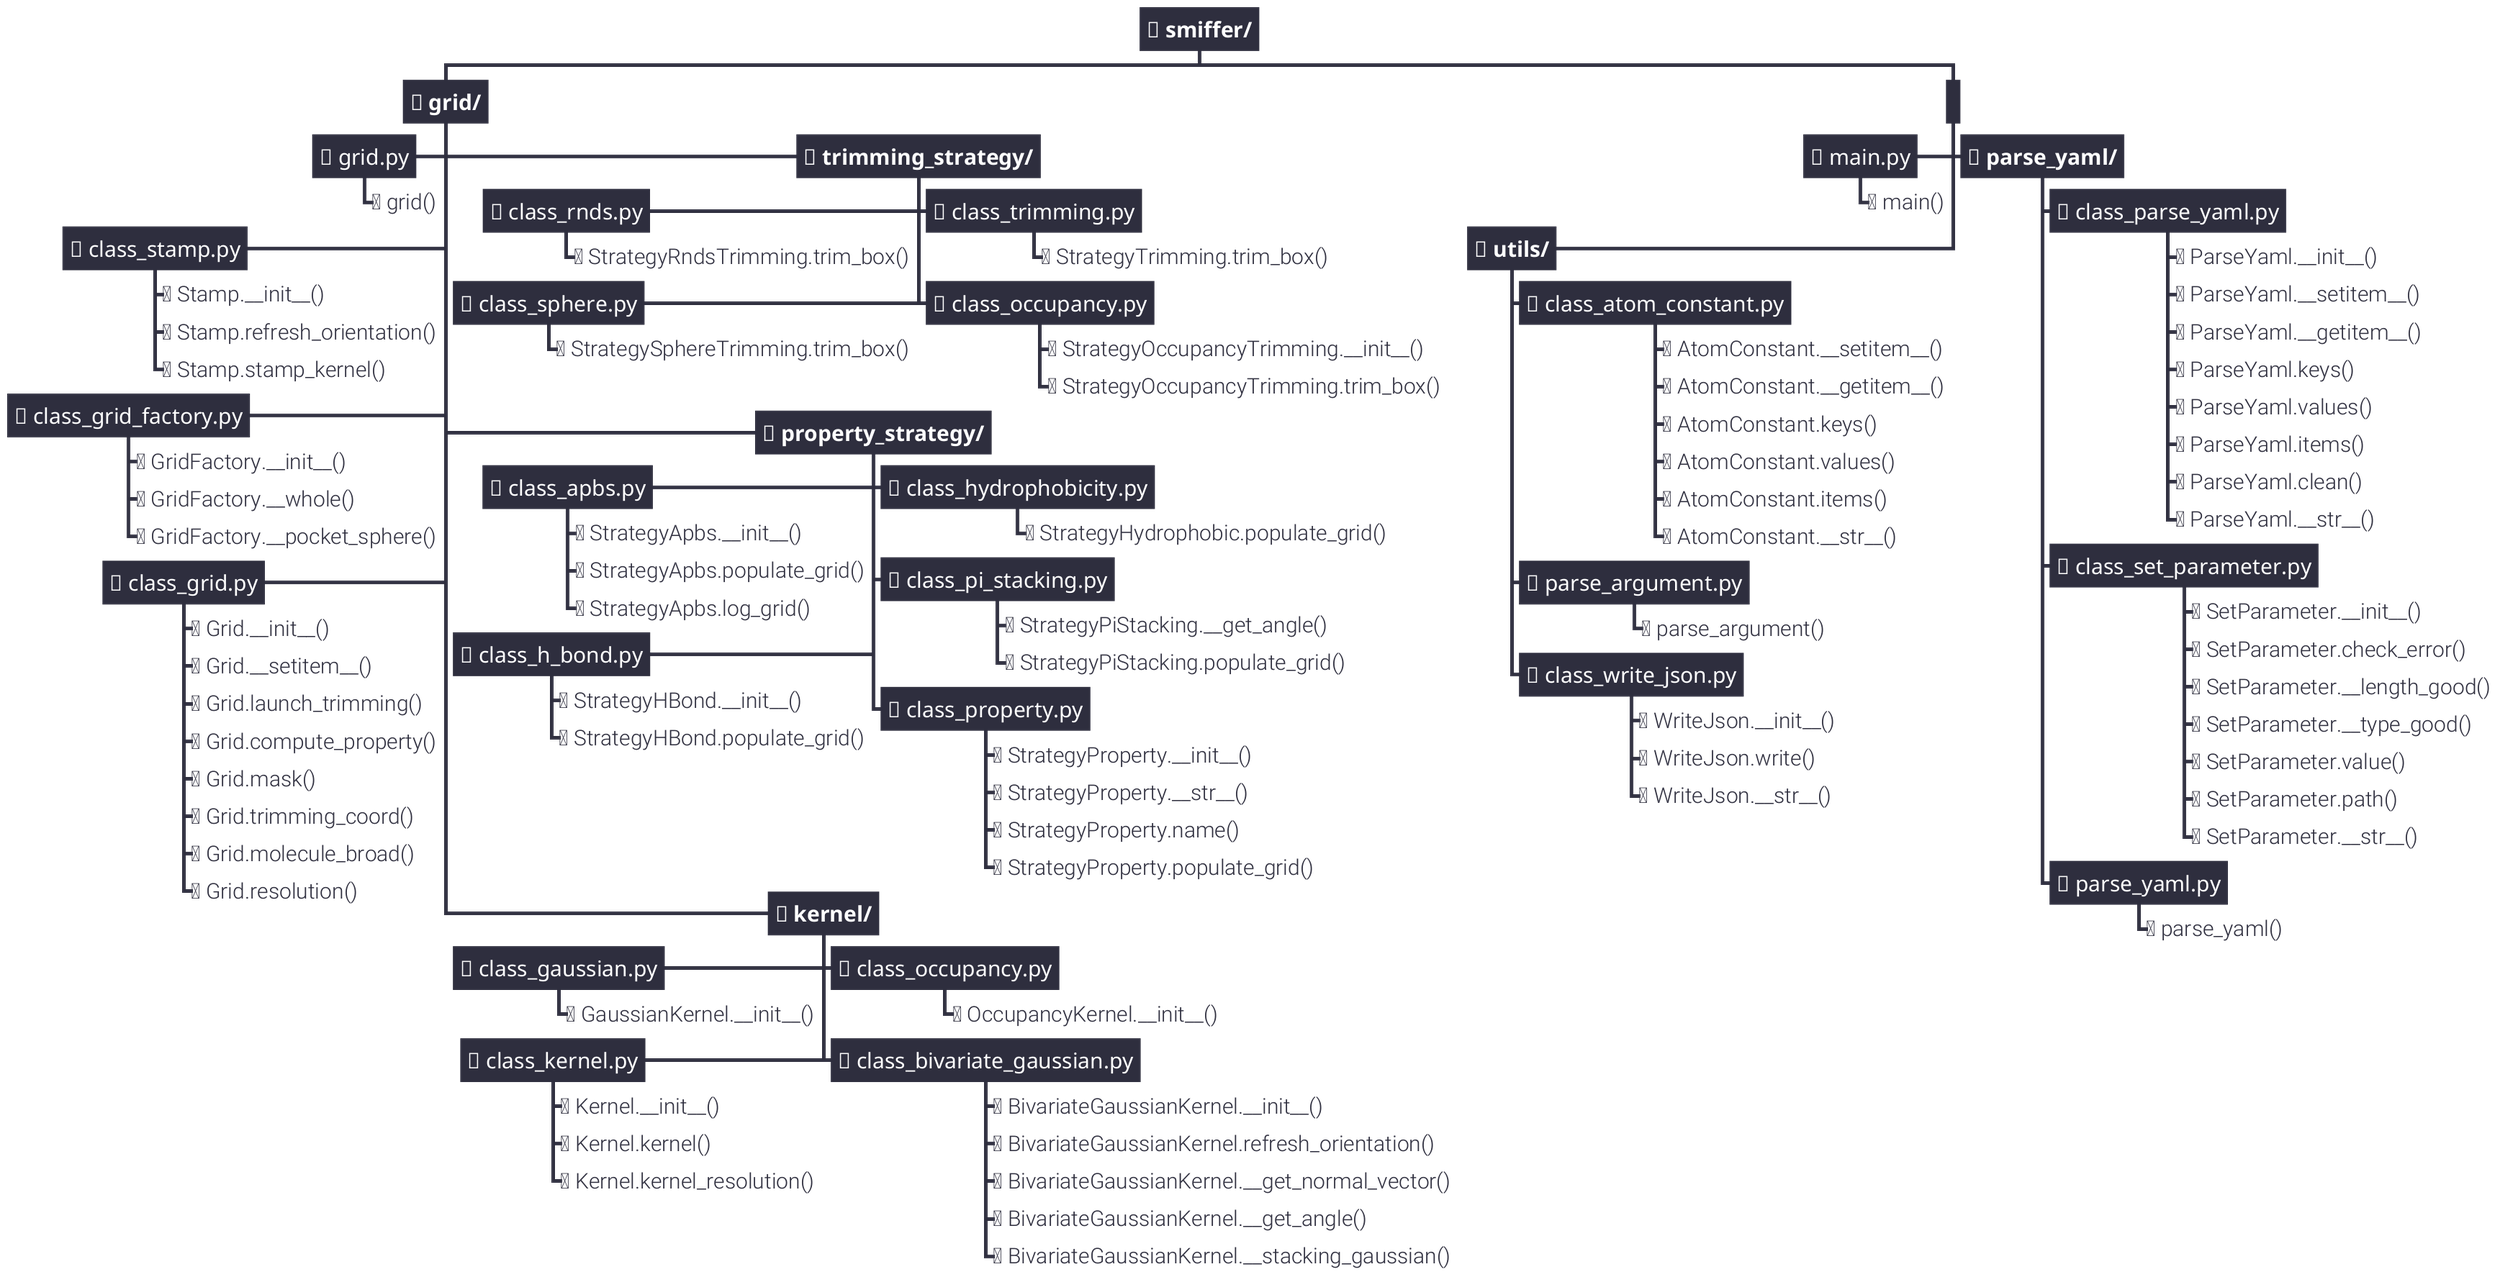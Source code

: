 @startwbs code_architecture

skinparam backgroundColor transparent

scale 1

<style>
wbsDiagram {
    FontSize 30px
    LineColor #2E2E3E
    LineThickness 5px
    
    node {
        FontName Roboto Slab
        BackgroundColor #2E2E3E
        FontColor #FFFFFF
    }

    boxless {
        FontName Roboto Light
        FontColor #2E2E3E
    }
}
</style>

+ <b>📂 smiffer/</b>


++ <b>📂 grid/</b>

+++< 📄 grid.py
++++_ 🛠 grid()

+++< 📄 class_stamp.py
++++_ 🛠 Stamp._<U+200B>_init_<U+200B>_()
++++_ 🛠 Stamp.refresh_orientation()
++++_ 🛠 Stamp.stamp_kernel()

+++< 📄 class_grid_factory.py
++++_ 🛠 GridFactory._<U+200B>_init_<U+200B>_()
++++_ 🛠 GridFactory._<U+200B>_whole()
++++_ 🛠 GridFactory._<U+200B>_pocket_sphere()

+++< 📄 class_grid.py
++++_ 🛠 Grid._<U+200B>_init_<U+200B>_()
++++_ 🛠 Grid._<U+200B>_setitem_<U+200B>_()
++++_ 🛠 Grid.launch_trimming()
++++_ 🛠 Grid.compute_property()
++++_ 🛠 Grid.mask()
++++_ 🛠 Grid.trimming_coord()
++++_ 🛠 Grid.molecule_broad()
++++_ 🛠 Grid.resolution()


+++ <b>📂 trimming_strategy/</b>

++++< 📄 class_rnds.py
+++++_ 🛠 StrategyRndsTrimming.trim_box()

++++< 📄 class_sphere.py
+++++_ 🛠 StrategySphereTrimming.trim_box()

++++ 📄 class_trimming.py
+++++_ 🛠 StrategyTrimming.trim_box()

++++ 📄 class_occupancy.py
+++++_ 🛠 StrategyOccupancyTrimming._<U+200B>_init_<U+200B>_()
+++++_ 🛠 StrategyOccupancyTrimming.trim_box()


+++ <b>📂 property_strategy/</b>

++++< 📄 class_apbs.py
+++++_ 🛠 StrategyApbs._<U+200B>_init_<U+200B>_()
+++++_ 🛠 StrategyApbs.populate_grid()
+++++_ 🛠 StrategyApbs.log_grid()

++++< 📄 class_h_bond.py
+++++_ 🛠 StrategyHBond._<U+200B>_init_<U+200B>_()
+++++_ 🛠 StrategyHBond.populate_grid()

++++ 📄 class_hydrophobicity.py
+++++_ 🛠 StrategyHydrophobic.populate_grid()

++++ 📄 class_pi_stacking.py
+++++_ 🛠 StrategyPiStacking._<U+200B>_get_angle()
+++++_ 🛠 StrategyPiStacking.populate_grid()

++++ 📄 class_property.py
+++++_ 🛠 StrategyProperty._<U+200B>_init_<U+200B>_()
+++++_ 🛠 StrategyProperty._<U+200B>_str_<U+200B>_()
+++++_ 🛠 StrategyProperty.name()
+++++_ 🛠 StrategyProperty.populate_grid()


+++ <b>📂 kernel/</b>

++++< 📄 class_gaussian.py
+++++_ 🛠 GaussianKernel._<U+200B>_init_<U+200B>_()

++++< 📄 class_kernel.py
+++++_ 🛠 Kernel._<U+200B>_init_<U+200B>_()
+++++_ 🛠 Kernel.kernel()
+++++_ 🛠 Kernel.kernel_resolution()

++++ 📄 class_occupancy.py
+++++_ 🛠 OccupancyKernel._<U+200B>_init_<U+200B>_()

++++ 📄 class_bivariate_gaussian.py
+++++_ 🛠 BivariateGaussianKernel._<U+200B>_init_<U+200B>_()
+++++_ 🛠 BivariateGaussianKernel.refresh_orientation()
+++++_ 🛠 BivariateGaussianKernel._<U+200B>_get_normal_vector()
+++++_ 🛠 BivariateGaussianKernel._<U+200B>_get_angle()
+++++_ 🛠 BivariateGaussianKernel._<U+200B>_stacking_gaussian()



++ <U+200B>

+++< 📄 main.py
++++_ 🛠 main()


+++ <b>📂 parse_yaml/</b>

++++ 📄 class_parse_yaml.py
+++++_ 🛠 ParseYaml._<U+200B>_init_<U+200B>_()
+++++_ 🛠 ParseYaml._<U+200B>_setitem_<U+200B>_()
+++++_ 🛠 ParseYaml._<U+200B>_getitem_<U+200B>_()
+++++_ 🛠 ParseYaml.keys()
+++++_ 🛠 ParseYaml.values()
+++++_ 🛠 ParseYaml.items()
+++++_ 🛠 ParseYaml.clean()
+++++_ 🛠 ParseYaml._<U+200B>_str_<U+200B>_()

++++ 📄 class_set_parameter.py
+++++_ 🛠 SetParameter._<U+200B>_init_<U+200B>_()
+++++_ 🛠 SetParameter.check_error()
+++++_ 🛠 SetParameter._<U+200B>_length_good()
+++++_ 🛠 SetParameter._<U+200B>_type_good()
+++++_ 🛠 SetParameter.value()
+++++_ 🛠 SetParameter.path()
+++++_ 🛠 SetParameter._<U+200B>_str_<U+200B>_()

++++ 📄 parse_yaml.py
+++++_ 🛠 parse_yaml()


+++< <b>📂 utils/</b>

++++ 📄 class_atom_constant.py
+++++_ 🛠 AtomConstant._<U+200B>_setitem_<U+200B>_()
+++++_ 🛠 AtomConstant._<U+200B>_getitem_<U+200B>_()
+++++_ 🛠 AtomConstant.keys()
+++++_ 🛠 AtomConstant.values()
+++++_ 🛠 AtomConstant.items()
+++++_ 🛠 AtomConstant._<U+200B>_str_<U+200B>_()

++++ 📄 parse_argument.py
+++++_ 🛠 parse_argument()

++++ 📄 class_write_json.py
+++++_ 🛠 WriteJson._<U+200B>_init_<U+200B>_()
+++++_ 🛠 WriteJson.write()
+++++_ 🛠 WriteJson._<U+200B>_str_<U+200B>_()

@endwbs
